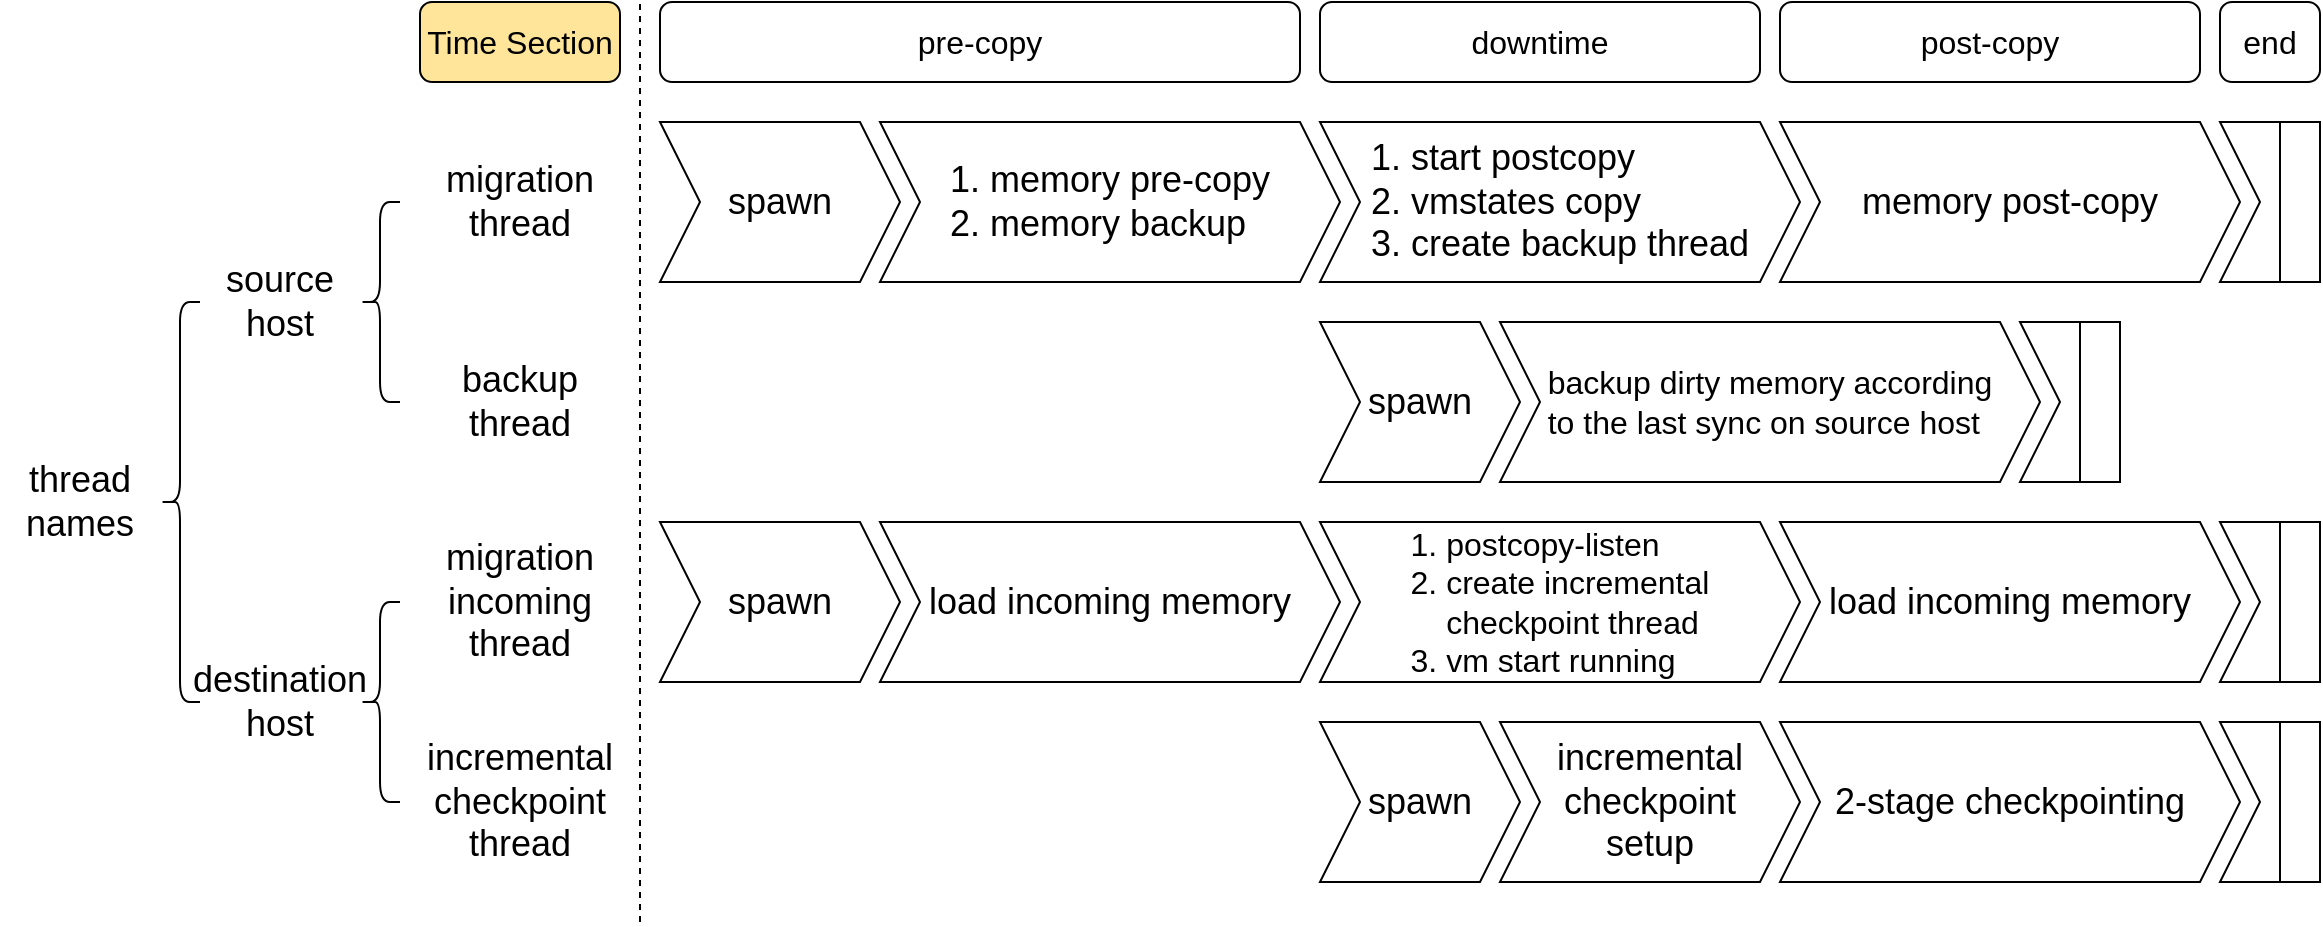 <mxfile version="21.3.7" type="github">
  <diagram name="第 1 页" id="M2nebdxIByR3aajpJkj1">
    <mxGraphModel dx="1566" dy="470" grid="1" gridSize="10" guides="1" tooltips="1" connect="1" arrows="1" fold="1" page="1" pageScale="1" pageWidth="827" pageHeight="1169" math="0" shadow="0">
      <root>
        <mxCell id="0" />
        <mxCell id="1" parent="0" />
        <mxCell id="LrE-v7Y--Oum1L01Bre4-1" value="&lt;font style=&quot;font-size: 18px;&quot;&gt;spawn&lt;/font&gt;" style="shape=step;perimeter=stepPerimeter;whiteSpace=wrap;html=1;fixedSize=1;" vertex="1" parent="1">
          <mxGeometry x="130" y="360" width="120" height="80" as="geometry" />
        </mxCell>
        <mxCell id="LrE-v7Y--Oum1L01Bre4-2" value="&lt;font style=&quot;font-size: 18px;&quot;&gt;migration thread&lt;/font&gt;" style="text;html=1;strokeColor=none;fillColor=none;align=center;verticalAlign=middle;whiteSpace=wrap;rounded=0;" vertex="1" parent="1">
          <mxGeometry x="20" y="380" width="80" height="40" as="geometry" />
        </mxCell>
        <mxCell id="LrE-v7Y--Oum1L01Bre4-4" value="&lt;font size=&quot;3&quot;&gt;pre-copy&lt;/font&gt;" style="rounded=1;whiteSpace=wrap;html=1;" vertex="1" parent="1">
          <mxGeometry x="130" y="300" width="320" height="40" as="geometry" />
        </mxCell>
        <mxCell id="LrE-v7Y--Oum1L01Bre4-5" value="&lt;font style=&quot;font-size: 18px;&quot;&gt;thread&lt;br&gt;names&lt;/font&gt;" style="text;html=1;strokeColor=none;fillColor=none;align=center;verticalAlign=middle;whiteSpace=wrap;rounded=0;" vertex="1" parent="1">
          <mxGeometry x="-200" y="530" width="80" height="40" as="geometry" />
        </mxCell>
        <mxCell id="LrE-v7Y--Oum1L01Bre4-7" value="&lt;font size=&quot;3&quot;&gt;Time Section&lt;/font&gt;" style="rounded=1;whiteSpace=wrap;html=1;fillColor=#FFE599;" vertex="1" parent="1">
          <mxGeometry x="10" y="300" width="100" height="40" as="geometry" />
        </mxCell>
        <mxCell id="LrE-v7Y--Oum1L01Bre4-8" value="&lt;font style=&quot;font-size: 18px;&quot;&gt;backup thread&lt;/font&gt;" style="text;html=1;strokeColor=none;fillColor=none;align=center;verticalAlign=middle;whiteSpace=wrap;rounded=0;" vertex="1" parent="1">
          <mxGeometry x="20" y="480" width="80" height="40" as="geometry" />
        </mxCell>
        <mxCell id="LrE-v7Y--Oum1L01Bre4-10" value="&lt;font style=&quot;font-size: 18px;&quot;&gt;spawn&lt;/font&gt;" style="shape=step;perimeter=stepPerimeter;whiteSpace=wrap;html=1;fixedSize=1;" vertex="1" parent="1">
          <mxGeometry x="130" y="560" width="120" height="80" as="geometry" />
        </mxCell>
        <mxCell id="LrE-v7Y--Oum1L01Bre4-12" value="&lt;font style=&quot;font-size: 18px;&quot;&gt;migration incoming thread&lt;/font&gt;" style="text;html=1;strokeColor=none;fillColor=none;align=center;verticalAlign=middle;whiteSpace=wrap;rounded=0;" vertex="1" parent="1">
          <mxGeometry x="20" y="580" width="80" height="40" as="geometry" />
        </mxCell>
        <mxCell id="LrE-v7Y--Oum1L01Bre4-13" value="&lt;font style=&quot;font-size: 18px;&quot;&gt;incremental checkpoint thread&lt;/font&gt;" style="text;html=1;strokeColor=none;fillColor=none;align=center;verticalAlign=middle;whiteSpace=wrap;rounded=0;" vertex="1" parent="1">
          <mxGeometry x="20" y="680" width="80" height="40" as="geometry" />
        </mxCell>
        <mxCell id="LrE-v7Y--Oum1L01Bre4-14" value="" style="shape=curlyBracket;whiteSpace=wrap;html=1;rounded=1;labelPosition=left;verticalLabelPosition=middle;align=right;verticalAlign=middle;" vertex="1" parent="1">
          <mxGeometry x="-120" y="450" width="20" height="200" as="geometry" />
        </mxCell>
        <mxCell id="LrE-v7Y--Oum1L01Bre4-16" value="&lt;span style=&quot;font-size: 18px;&quot;&gt;source host&lt;/span&gt;" style="text;html=1;strokeColor=none;fillColor=none;align=center;verticalAlign=middle;whiteSpace=wrap;rounded=0;" vertex="1" parent="1">
          <mxGeometry x="-100" y="430" width="80" height="40" as="geometry" />
        </mxCell>
        <mxCell id="LrE-v7Y--Oum1L01Bre4-17" value="" style="shape=curlyBracket;whiteSpace=wrap;html=1;rounded=1;labelPosition=left;verticalLabelPosition=middle;align=right;verticalAlign=middle;" vertex="1" parent="1">
          <mxGeometry x="-20" y="400" width="20" height="100" as="geometry" />
        </mxCell>
        <mxCell id="LrE-v7Y--Oum1L01Bre4-18" value="&lt;span style=&quot;font-size: 18px;&quot;&gt;destination host&lt;/span&gt;" style="text;html=1;strokeColor=none;fillColor=none;align=center;verticalAlign=middle;whiteSpace=wrap;rounded=0;" vertex="1" parent="1">
          <mxGeometry x="-100" y="630" width="80" height="40" as="geometry" />
        </mxCell>
        <mxCell id="LrE-v7Y--Oum1L01Bre4-19" value="" style="shape=curlyBracket;whiteSpace=wrap;html=1;rounded=1;labelPosition=left;verticalLabelPosition=middle;align=right;verticalAlign=middle;" vertex="1" parent="1">
          <mxGeometry x="-20" y="600" width="20" height="100" as="geometry" />
        </mxCell>
        <mxCell id="LrE-v7Y--Oum1L01Bre4-20" value="" style="endArrow=none;dashed=1;html=1;rounded=0;" edge="1" parent="1">
          <mxGeometry width="50" height="50" relative="1" as="geometry">
            <mxPoint x="120" y="760" as="sourcePoint" />
            <mxPoint x="120" y="300" as="targetPoint" />
          </mxGeometry>
        </mxCell>
        <mxCell id="LrE-v7Y--Oum1L01Bre4-22" value="&lt;div style=&quot;text-align: left;&quot;&gt;&lt;span style=&quot;font-size: 18px; background-color: initial;&quot;&gt;1. memory pre-copy&lt;/span&gt;&lt;/div&gt;&lt;font style=&quot;font-size: 18px;&quot;&gt;&lt;div style=&quot;text-align: left;&quot;&gt;&lt;span style=&quot;background-color: initial;&quot;&gt;2. memory backup&lt;/span&gt;&lt;/div&gt;&lt;/font&gt;" style="shape=step;perimeter=stepPerimeter;whiteSpace=wrap;html=1;fixedSize=1;" vertex="1" parent="1">
          <mxGeometry x="240" y="360" width="230" height="80" as="geometry" />
        </mxCell>
        <mxCell id="LrE-v7Y--Oum1L01Bre4-23" value="&lt;font size=&quot;3&quot;&gt;downtime&lt;/font&gt;" style="rounded=1;whiteSpace=wrap;html=1;" vertex="1" parent="1">
          <mxGeometry x="460" y="300" width="220" height="40" as="geometry" />
        </mxCell>
        <mxCell id="LrE-v7Y--Oum1L01Bre4-25" value="&lt;font style=&quot;font-size: 18px;&quot;&gt;spawn&lt;/font&gt;" style="shape=step;perimeter=stepPerimeter;whiteSpace=wrap;html=1;fixedSize=1;" vertex="1" parent="1">
          <mxGeometry x="460" y="460" width="100" height="80" as="geometry" />
        </mxCell>
        <mxCell id="LrE-v7Y--Oum1L01Bre4-26" value="&lt;font style=&quot;font-size: 18px;&quot;&gt;spawn&lt;/font&gt;" style="shape=step;perimeter=stepPerimeter;whiteSpace=wrap;html=1;fixedSize=1;" vertex="1" parent="1">
          <mxGeometry x="460" y="660" width="100" height="80" as="geometry" />
        </mxCell>
        <mxCell id="LrE-v7Y--Oum1L01Bre4-27" value="&lt;div style=&quot;text-align: left;&quot;&gt;&lt;span style=&quot;font-size: 18px; background-color: initial;&quot;&gt;1. start postcopy&lt;/span&gt;&lt;/div&gt;&lt;div style=&quot;text-align: left;&quot;&gt;&lt;span style=&quot;font-size: 18px; background-color: initial;&quot;&gt;2. vmstates copy&lt;/span&gt;&lt;/div&gt;&lt;font style=&quot;font-size: 18px;&quot;&gt;&lt;div style=&quot;text-align: left;&quot;&gt;&lt;span style=&quot;background-color: initial;&quot;&gt;3. create backup thread&lt;/span&gt;&lt;/div&gt;&lt;/font&gt;" style="shape=step;perimeter=stepPerimeter;whiteSpace=wrap;html=1;fixedSize=1;" vertex="1" parent="1">
          <mxGeometry x="460" y="360" width="240" height="80" as="geometry" />
        </mxCell>
        <mxCell id="LrE-v7Y--Oum1L01Bre4-28" value="&lt;div style=&quot;text-align: left;&quot;&gt;&lt;span style=&quot;font-size: 18px;&quot;&gt;load incoming memory&lt;/span&gt;&lt;/div&gt;" style="shape=step;perimeter=stepPerimeter;whiteSpace=wrap;html=1;fixedSize=1;" vertex="1" parent="1">
          <mxGeometry x="240" y="560" width="230" height="80" as="geometry" />
        </mxCell>
        <mxCell id="LrE-v7Y--Oum1L01Bre4-29" value="&lt;font size=&quot;3&quot;&gt;post-copy&lt;/font&gt;" style="rounded=1;whiteSpace=wrap;html=1;" vertex="1" parent="1">
          <mxGeometry x="690" y="300" width="210" height="40" as="geometry" />
        </mxCell>
        <mxCell id="LrE-v7Y--Oum1L01Bre4-30" value="&lt;div style=&quot;text-align: left;&quot;&gt;&lt;font style=&quot;font-size: 16px;&quot;&gt;backup dirty memory&amp;nbsp;&lt;span style=&quot;background-color: initial;&quot;&gt;according&lt;/span&gt;&lt;/font&gt;&lt;/div&gt;&lt;div style=&quot;text-align: left;&quot;&gt;&lt;font style=&quot;font-size: 16px;&quot;&gt;&lt;span style=&quot;background-color: initial;&quot;&gt;to the last&amp;nbsp;&lt;/span&gt;&lt;span style=&quot;background-color: initial;&quot;&gt;sync&amp;nbsp;&lt;/span&gt;&lt;span style=&quot;background-color: initial;&quot;&gt;on source host&amp;nbsp;&lt;/span&gt;&lt;/font&gt;&lt;/div&gt;" style="shape=step;perimeter=stepPerimeter;whiteSpace=wrap;html=1;fixedSize=1;" vertex="1" parent="1">
          <mxGeometry x="550" y="460" width="270" height="80" as="geometry" />
        </mxCell>
        <mxCell id="LrE-v7Y--Oum1L01Bre4-31" value="&lt;div style=&quot;text-align: left;&quot;&gt;&lt;span style=&quot;background-color: initial;&quot;&gt;&lt;font style=&quot;font-size: 16px;&quot;&gt;1. postcopy-listen&lt;/font&gt;&lt;/span&gt;&lt;/div&gt;&lt;div style=&quot;text-align: left;&quot;&gt;&lt;font size=&quot;3&quot;&gt;&lt;span style=&quot;background-color: initial;&quot;&gt;2. &lt;/span&gt;&lt;span style=&quot;background-color: initial;&quot;&gt;create incremental&lt;/span&gt;&lt;/font&gt;&lt;/div&gt;&lt;div style=&quot;text-align: left;&quot;&gt;&lt;span style=&quot;background-color: initial;&quot;&gt;&lt;font size=&quot;3&quot;&gt;&amp;nbsp; &amp;nbsp; checkpoint thread&lt;/font&gt;&lt;/span&gt;&lt;/div&gt;&lt;div style=&quot;text-align: left;&quot;&gt;&lt;span style=&quot;background-color: initial;&quot;&gt;&lt;font size=&quot;3&quot;&gt;3. vm start running&lt;/font&gt;&lt;/span&gt;&lt;/div&gt;" style="shape=step;perimeter=stepPerimeter;whiteSpace=wrap;html=1;fixedSize=1;" vertex="1" parent="1">
          <mxGeometry x="460" y="560" width="240" height="80" as="geometry" />
        </mxCell>
        <mxCell id="LrE-v7Y--Oum1L01Bre4-32" value="&lt;div style=&quot;&quot;&gt;&lt;span style=&quot;font-size: 18px;&quot;&gt;incremental&lt;/span&gt;&lt;/div&gt;&lt;div style=&quot;&quot;&gt;&lt;span style=&quot;font-size: 18px;&quot;&gt;checkpoint&lt;/span&gt;&lt;/div&gt;&lt;div style=&quot;&quot;&gt;&lt;span style=&quot;font-size: 18px;&quot;&gt;setup&lt;/span&gt;&lt;/div&gt;" style="shape=step;perimeter=stepPerimeter;whiteSpace=wrap;html=1;fixedSize=1;align=center;" vertex="1" parent="1">
          <mxGeometry x="550" y="660" width="150" height="80" as="geometry" />
        </mxCell>
        <mxCell id="LrE-v7Y--Oum1L01Bre4-33" value="&lt;div style=&quot;text-align: left;&quot;&gt;&lt;span style=&quot;font-size: 18px;&quot;&gt;memory post-copy&lt;/span&gt;&lt;/div&gt;" style="shape=step;perimeter=stepPerimeter;whiteSpace=wrap;html=1;fixedSize=1;" vertex="1" parent="1">
          <mxGeometry x="690" y="360" width="230" height="80" as="geometry" />
        </mxCell>
        <mxCell id="LrE-v7Y--Oum1L01Bre4-34" value="&lt;div style=&quot;text-align: left;&quot;&gt;&lt;span style=&quot;font-size: 18px;&quot;&gt;load incoming memory&lt;/span&gt;&lt;/div&gt;" style="shape=step;perimeter=stepPerimeter;whiteSpace=wrap;html=1;fixedSize=1;" vertex="1" parent="1">
          <mxGeometry x="690" y="560" width="230" height="80" as="geometry" />
        </mxCell>
        <mxCell id="LrE-v7Y--Oum1L01Bre4-35" value="&lt;div style=&quot;&quot;&gt;&lt;span style=&quot;font-size: 18px;&quot;&gt;2-stage checkpointing&lt;/span&gt;&lt;/div&gt;" style="shape=step;perimeter=stepPerimeter;whiteSpace=wrap;html=1;fixedSize=1;align=center;" vertex="1" parent="1">
          <mxGeometry x="690" y="660" width="230" height="80" as="geometry" />
        </mxCell>
        <mxCell id="LrE-v7Y--Oum1L01Bre4-36" value="" style="shape=step;perimeter=stepPerimeter;whiteSpace=wrap;html=1;fixedSize=1;" vertex="1" parent="1">
          <mxGeometry x="810" y="460" width="50" height="80" as="geometry" />
        </mxCell>
        <mxCell id="LrE-v7Y--Oum1L01Bre4-38" value="" style="rounded=0;whiteSpace=wrap;html=1;strokeColor=default;" vertex="1" parent="1">
          <mxGeometry x="840" y="460" width="20" height="80" as="geometry" />
        </mxCell>
        <mxCell id="LrE-v7Y--Oum1L01Bre4-40" value="" style="shape=step;perimeter=stepPerimeter;whiteSpace=wrap;html=1;fixedSize=1;" vertex="1" parent="1">
          <mxGeometry x="910" y="360" width="50" height="80" as="geometry" />
        </mxCell>
        <mxCell id="LrE-v7Y--Oum1L01Bre4-41" value="" style="rounded=0;whiteSpace=wrap;html=1;strokeColor=default;" vertex="1" parent="1">
          <mxGeometry x="940" y="360" width="20" height="80" as="geometry" />
        </mxCell>
        <mxCell id="LrE-v7Y--Oum1L01Bre4-42" value="" style="shape=step;perimeter=stepPerimeter;whiteSpace=wrap;html=1;fixedSize=1;" vertex="1" parent="1">
          <mxGeometry x="910" y="560" width="50" height="80" as="geometry" />
        </mxCell>
        <mxCell id="LrE-v7Y--Oum1L01Bre4-43" value="" style="rounded=0;whiteSpace=wrap;html=1;strokeColor=default;" vertex="1" parent="1">
          <mxGeometry x="940" y="560" width="20" height="80" as="geometry" />
        </mxCell>
        <mxCell id="LrE-v7Y--Oum1L01Bre4-44" value="" style="shape=step;perimeter=stepPerimeter;whiteSpace=wrap;html=1;fixedSize=1;" vertex="1" parent="1">
          <mxGeometry x="910" y="660" width="50" height="80" as="geometry" />
        </mxCell>
        <mxCell id="LrE-v7Y--Oum1L01Bre4-45" value="" style="rounded=0;whiteSpace=wrap;html=1;strokeColor=default;" vertex="1" parent="1">
          <mxGeometry x="940" y="660" width="20" height="80" as="geometry" />
        </mxCell>
        <mxCell id="LrE-v7Y--Oum1L01Bre4-46" value="&lt;font size=&quot;3&quot;&gt;end&lt;/font&gt;" style="rounded=1;whiteSpace=wrap;html=1;" vertex="1" parent="1">
          <mxGeometry x="910" y="300" width="50" height="40" as="geometry" />
        </mxCell>
      </root>
    </mxGraphModel>
  </diagram>
</mxfile>
